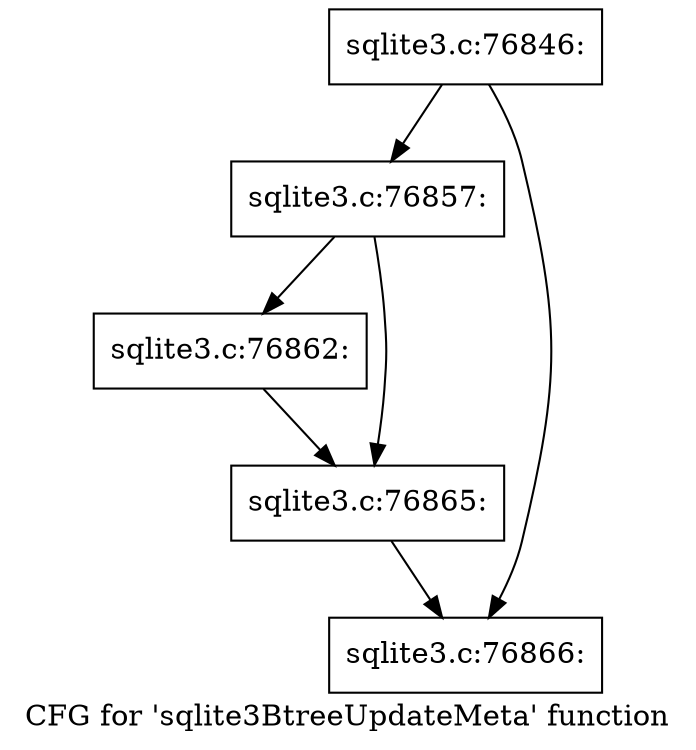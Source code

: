digraph "CFG for 'sqlite3BtreeUpdateMeta' function" {
	label="CFG for 'sqlite3BtreeUpdateMeta' function";

	Node0x55c0f7202a50 [shape=record,label="{sqlite3.c:76846:}"];
	Node0x55c0f7202a50 -> Node0x55c0f7207890;
	Node0x55c0f7202a50 -> Node0x55c0f72078e0;
	Node0x55c0f7207890 [shape=record,label="{sqlite3.c:76857:}"];
	Node0x55c0f7207890 -> Node0x55c0f7208270;
	Node0x55c0f7207890 -> Node0x55c0f72082c0;
	Node0x55c0f7208270 [shape=record,label="{sqlite3.c:76862:}"];
	Node0x55c0f7208270 -> Node0x55c0f72082c0;
	Node0x55c0f72082c0 [shape=record,label="{sqlite3.c:76865:}"];
	Node0x55c0f72082c0 -> Node0x55c0f72078e0;
	Node0x55c0f72078e0 [shape=record,label="{sqlite3.c:76866:}"];
}

